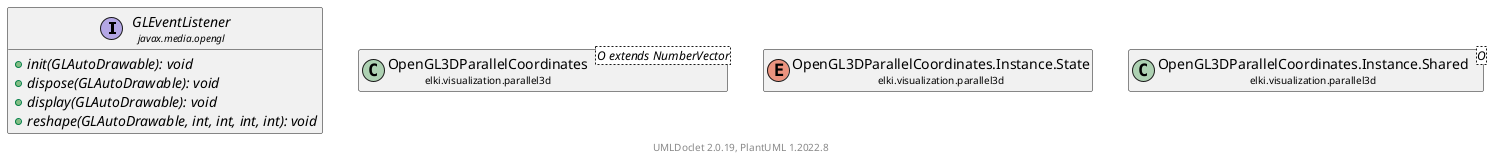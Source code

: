 @startuml
    remove .*\.(Instance|Par|Parameterizer|Factory)$
    set namespaceSeparator none
    hide empty fields
    hide empty methods

    class "<size:14>OpenGL3DParallelCoordinates.Instance\n<size:10>elki.visualization.parallel3d" as elki.visualization.parallel3d.OpenGL3DParallelCoordinates.Instance<O extends NumberVector> [[OpenGL3DParallelCoordinates.Instance.html]] {
        {static} ~DEBUG: boolean
        ~frame: JFrame
        ~glu: GLU
        -prenderer: Parallel3DRenderer<O extends NumberVector>
        ~canvas: GLCanvas
        ~arcball: Arcball1DOFAdapter
        ~menuOverlay: SimpleMenuOverlay
        ~messageOverlay: SimpleMessageOverlay
        ~menuStarter: MouseAdapter
        ~state: State
        ~shared: Shared<O extends NumberVector>
        +Instance(Relation<? extends NumberVector>, ProjectionParallel, Settings<O extends NumberVector>, StylingPolicy, StyleLibrary)
        ~initLabels(): void
        #relayout(String): void
        -startLayoutThread(): void
        +run(): void
        +stop(): void
        +init(GLAutoDrawable): void
        ~switchState(State): void
        +reshape(GLAutoDrawable, int, int, int, int): void
        +display(GLAutoDrawable): void
        #setLayout(Layout): void
        +dispose(GLAutoDrawable): void
    }

    interface "<size:14>GLEventListener\n<size:10>javax.media.opengl" as javax.media.opengl.GLEventListener {
        {abstract} +init(GLAutoDrawable): void
        {abstract} +dispose(GLAutoDrawable): void
        {abstract} +display(GLAutoDrawable): void
        {abstract} +reshape(GLAutoDrawable, int, int, int, int): void
    }
    class "<size:14>OpenGL3DParallelCoordinates\n<size:10>elki.visualization.parallel3d" as elki.visualization.parallel3d.OpenGL3DParallelCoordinates<O extends NumberVector> [[OpenGL3DParallelCoordinates.html]]
    enum "<size:14>OpenGL3DParallelCoordinates.Instance.State\n<size:10>elki.visualization.parallel3d" as elki.visualization.parallel3d.OpenGL3DParallelCoordinates.Instance.State [[OpenGL3DParallelCoordinates.Instance.State.html]]
    class "<size:14>OpenGL3DParallelCoordinates.Instance.Shared\n<size:10>elki.visualization.parallel3d" as elki.visualization.parallel3d.OpenGL3DParallelCoordinates.Instance.Shared<O> [[OpenGL3DParallelCoordinates.Instance.Shared.html]]

    javax.media.opengl.GLEventListener <|.. elki.visualization.parallel3d.OpenGL3DParallelCoordinates.Instance
    elki.visualization.parallel3d.OpenGL3DParallelCoordinates +-- elki.visualization.parallel3d.OpenGL3DParallelCoordinates.Instance
    elki.visualization.parallel3d.OpenGL3DParallelCoordinates.Instance +-- elki.visualization.parallel3d.OpenGL3DParallelCoordinates.Instance.State
    elki.visualization.parallel3d.OpenGL3DParallelCoordinates.Instance +-- elki.visualization.parallel3d.OpenGL3DParallelCoordinates.Instance.Shared

    center footer UMLDoclet 2.0.19, PlantUML 1.2022.8
@enduml
